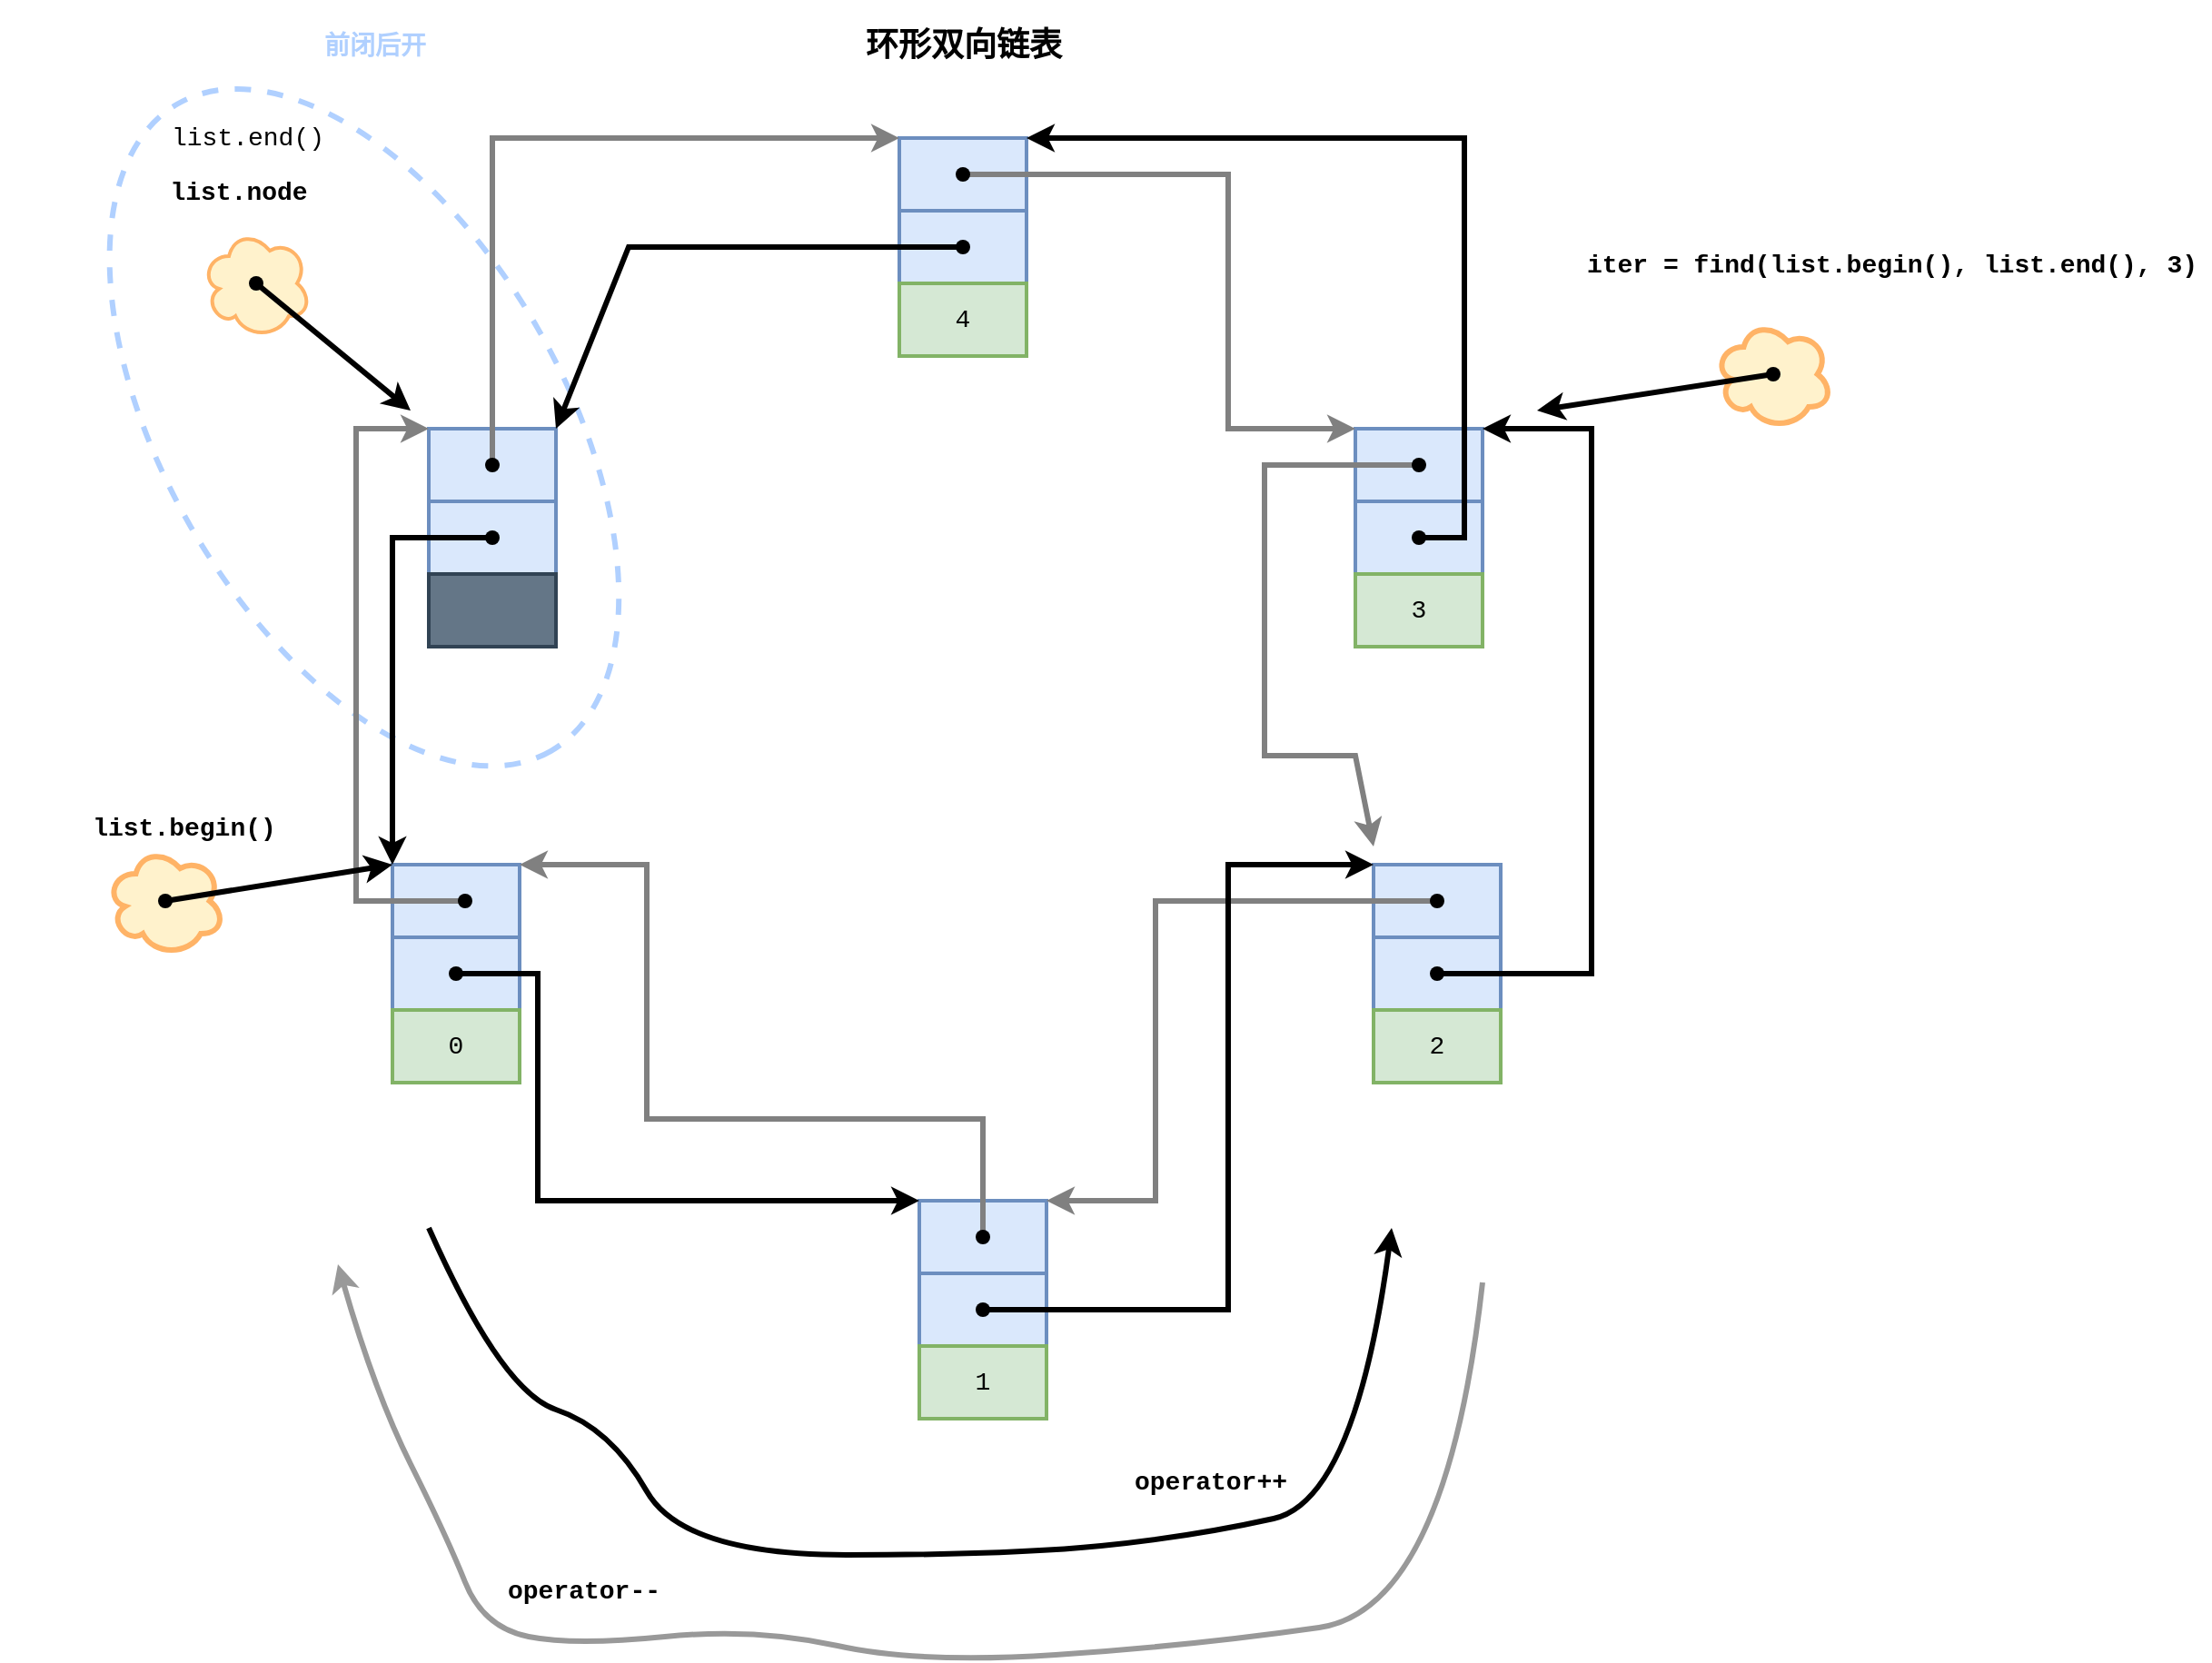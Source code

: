 <mxfile version="14.7.7" type="device"><diagram id="PVbcT4zoFR8O0-vYXRXB" name="第 1 页"><mxGraphModel dx="1721" dy="1778" grid="1" gridSize="10" guides="1" tooltips="1" connect="1" arrows="1" fold="1" page="1" pageScale="1" pageWidth="827" pageHeight="1169" math="0" shadow="0"><root><mxCell id="0"/><mxCell id="1" parent="0"/><mxCell id="uBNQmnXdJPleR9ll9HC0-54" value="" style="ellipse;whiteSpace=wrap;html=1;strokeWidth=3;fillColor=none;rotation=60;dashed=1;strokeColor=#B0D0FF;" vertex="1" parent="1"><mxGeometry x="-121.16" y="-10.67" width="411.24" height="220" as="geometry"/></mxCell><mxCell id="uBNQmnXdJPleR9ll9HC0-64" value="" style="ellipse;shape=cloud;whiteSpace=wrap;html=1;strokeWidth=3;fillColor=#fff2cc;strokeColor=#FFB366;" vertex="1" parent="1"><mxGeometry x="-57.5" y="330" width="65" height="60" as="geometry"/></mxCell><mxCell id="uBNQmnXdJPleR9ll9HC0-1" value="" style="rounded=0;whiteSpace=wrap;html=1;strokeWidth=2;fillColor=#dae8fc;strokeColor=#6c8ebf;" vertex="1" parent="1"><mxGeometry x="100" y="340" width="70" height="40" as="geometry"/></mxCell><mxCell id="uBNQmnXdJPleR9ll9HC0-2" value="" style="rounded=0;whiteSpace=wrap;html=1;strokeWidth=2;fillColor=#dae8fc;strokeColor=#6c8ebf;" vertex="1" parent="1"><mxGeometry x="100" y="380" width="70" height="40" as="geometry"/></mxCell><mxCell id="uBNQmnXdJPleR9ll9HC0-3" value="&lt;font style=&quot;font-size: 14px&quot; face=&quot;Courier New&quot;&gt;0&lt;/font&gt;" style="rounded=0;whiteSpace=wrap;html=1;strokeWidth=2;fillColor=#d5e8d4;strokeColor=#82b366;" vertex="1" parent="1"><mxGeometry x="100" y="420" width="70" height="40" as="geometry"/></mxCell><mxCell id="uBNQmnXdJPleR9ll9HC0-4" value="" style="rounded=0;whiteSpace=wrap;html=1;strokeWidth=2;fillColor=#dae8fc;strokeColor=#6c8ebf;" vertex="1" parent="1"><mxGeometry x="120" y="100" width="70" height="40" as="geometry"/></mxCell><mxCell id="uBNQmnXdJPleR9ll9HC0-5" value="" style="rounded=0;whiteSpace=wrap;html=1;strokeWidth=2;fillColor=#dae8fc;strokeColor=#6c8ebf;" vertex="1" parent="1"><mxGeometry x="120" y="140" width="70" height="40" as="geometry"/></mxCell><mxCell id="uBNQmnXdJPleR9ll9HC0-6" value="" style="rounded=0;whiteSpace=wrap;html=1;strokeWidth=2;fillColor=#647687;strokeColor=#314354;fontColor=#ffffff;" vertex="1" parent="1"><mxGeometry x="120" y="180" width="70" height="40" as="geometry"/></mxCell><mxCell id="uBNQmnXdJPleR9ll9HC0-7" value="" style="rounded=0;whiteSpace=wrap;html=1;strokeWidth=2;fillColor=#dae8fc;strokeColor=#6c8ebf;" vertex="1" parent="1"><mxGeometry x="390" y="525" width="70" height="40" as="geometry"/></mxCell><mxCell id="uBNQmnXdJPleR9ll9HC0-8" value="" style="rounded=0;whiteSpace=wrap;html=1;strokeWidth=2;fillColor=#dae8fc;strokeColor=#6c8ebf;" vertex="1" parent="1"><mxGeometry x="390" y="565" width="70" height="40" as="geometry"/></mxCell><mxCell id="uBNQmnXdJPleR9ll9HC0-9" value="&lt;font style=&quot;font-size: 14px&quot; face=&quot;Courier New&quot;&gt;1&lt;/font&gt;" style="rounded=0;whiteSpace=wrap;html=1;strokeWidth=2;fillColor=#d5e8d4;strokeColor=#82b366;" vertex="1" parent="1"><mxGeometry x="390" y="605" width="70" height="40" as="geometry"/></mxCell><mxCell id="uBNQmnXdJPleR9ll9HC0-10" value="" style="rounded=0;whiteSpace=wrap;html=1;strokeWidth=2;fillColor=#dae8fc;strokeColor=#6c8ebf;" vertex="1" parent="1"><mxGeometry x="640" y="340" width="70" height="40" as="geometry"/></mxCell><mxCell id="uBNQmnXdJPleR9ll9HC0-11" value="" style="rounded=0;whiteSpace=wrap;html=1;strokeWidth=2;fillColor=#dae8fc;strokeColor=#6c8ebf;" vertex="1" parent="1"><mxGeometry x="640" y="380" width="70" height="40" as="geometry"/></mxCell><mxCell id="uBNQmnXdJPleR9ll9HC0-12" value="&lt;font face=&quot;Courier New&quot; style=&quot;font-size: 14px&quot;&gt;2&lt;/font&gt;" style="rounded=0;whiteSpace=wrap;html=1;strokeWidth=2;fillColor=#d5e8d4;strokeColor=#82b366;" vertex="1" parent="1"><mxGeometry x="640" y="420" width="70" height="40" as="geometry"/></mxCell><mxCell id="uBNQmnXdJPleR9ll9HC0-13" value="" style="rounded=0;whiteSpace=wrap;html=1;strokeWidth=2;fillColor=#dae8fc;strokeColor=#6c8ebf;" vertex="1" parent="1"><mxGeometry x="630" y="100" width="70" height="40" as="geometry"/></mxCell><mxCell id="uBNQmnXdJPleR9ll9HC0-14" value="" style="rounded=0;whiteSpace=wrap;html=1;strokeWidth=2;fillColor=#dae8fc;strokeColor=#6c8ebf;" vertex="1" parent="1"><mxGeometry x="630" y="140" width="70" height="40" as="geometry"/></mxCell><mxCell id="uBNQmnXdJPleR9ll9HC0-15" value="&lt;font face=&quot;Courier New&quot; style=&quot;font-size: 14px&quot;&gt;3&lt;/font&gt;" style="rounded=0;whiteSpace=wrap;html=1;strokeWidth=2;fillColor=#d5e8d4;strokeColor=#82b366;" vertex="1" parent="1"><mxGeometry x="630" y="180" width="70" height="40" as="geometry"/></mxCell><mxCell id="uBNQmnXdJPleR9ll9HC0-16" value="" style="rounded=0;whiteSpace=wrap;html=1;strokeWidth=2;fillColor=#dae8fc;strokeColor=#6c8ebf;" vertex="1" parent="1"><mxGeometry x="379" y="-60" width="70" height="40" as="geometry"/></mxCell><mxCell id="uBNQmnXdJPleR9ll9HC0-17" value="" style="rounded=0;whiteSpace=wrap;html=1;strokeWidth=2;fillColor=#dae8fc;strokeColor=#6c8ebf;" vertex="1" parent="1"><mxGeometry x="379" y="-20" width="70" height="40" as="geometry"/></mxCell><mxCell id="uBNQmnXdJPleR9ll9HC0-18" value="&lt;font face=&quot;Courier New&quot; style=&quot;font-size: 14px&quot;&gt;4&lt;/font&gt;" style="rounded=0;whiteSpace=wrap;html=1;strokeWidth=2;fillColor=#d5e8d4;strokeColor=#82b366;" vertex="1" parent="1"><mxGeometry x="379" y="20" width="70" height="40" as="geometry"/></mxCell><mxCell id="uBNQmnXdJPleR9ll9HC0-20" value="" style="ellipse;shape=cloud;whiteSpace=wrap;html=1;strokeWidth=2;fillColor=#fff2cc;strokeColor=#FFB366;" vertex="1" parent="1"><mxGeometry x="-5" y="-10" width="60" height="60" as="geometry"/></mxCell><mxCell id="uBNQmnXdJPleR9ll9HC0-36" style="edgeStyle=none;rounded=0;orthogonalLoop=1;jettySize=auto;html=1;strokeWidth=3;entryX=0;entryY=0;entryDx=0;entryDy=0;strokeColor=#808080;" edge="1" parent="1" source="uBNQmnXdJPleR9ll9HC0-23" target="uBNQmnXdJPleR9ll9HC0-16"><mxGeometry relative="1" as="geometry"><Array as="points"><mxPoint x="155" y="-60"/></Array></mxGeometry></mxCell><mxCell id="uBNQmnXdJPleR9ll9HC0-23" value="" style="shape=waypoint;sketch=0;fillStyle=solid;size=6;pointerEvents=1;points=[];fillColor=none;resizable=0;rotatable=0;perimeter=centerPerimeter;snapToPoint=1;strokeWidth=2;" vertex="1" parent="1"><mxGeometry x="135" y="100" width="40" height="40" as="geometry"/></mxCell><mxCell id="uBNQmnXdJPleR9ll9HC0-39" style="edgeStyle=none;rounded=0;orthogonalLoop=1;jettySize=auto;html=1;entryX=0;entryY=0;entryDx=0;entryDy=0;strokeColor=#000000;strokeWidth=3;" edge="1" parent="1" source="uBNQmnXdJPleR9ll9HC0-24" target="uBNQmnXdJPleR9ll9HC0-1"><mxGeometry relative="1" as="geometry"><Array as="points"><mxPoint x="100" y="160"/><mxPoint x="100" y="190"/><mxPoint x="100" y="230"/></Array></mxGeometry></mxCell><mxCell id="uBNQmnXdJPleR9ll9HC0-24" value="" style="shape=waypoint;sketch=0;fillStyle=solid;size=6;pointerEvents=1;points=[];fillColor=none;resizable=0;rotatable=0;perimeter=centerPerimeter;snapToPoint=1;strokeWidth=2;" vertex="1" parent="1"><mxGeometry x="135" y="140" width="40" height="40" as="geometry"/></mxCell><mxCell id="uBNQmnXdJPleR9ll9HC0-35" style="edgeStyle=none;rounded=0;orthogonalLoop=1;jettySize=auto;html=1;entryX=0;entryY=0;entryDx=0;entryDy=0;strokeWidth=3;strokeColor=#808080;" edge="1" parent="1" source="uBNQmnXdJPleR9ll9HC0-25" target="uBNQmnXdJPleR9ll9HC0-4"><mxGeometry relative="1" as="geometry"><Array as="points"><mxPoint x="80" y="360"/><mxPoint x="80" y="280"/><mxPoint x="80" y="100"/></Array></mxGeometry></mxCell><mxCell id="uBNQmnXdJPleR9ll9HC0-25" value="" style="shape=waypoint;sketch=0;fillStyle=solid;size=6;pointerEvents=1;points=[];fillColor=none;resizable=0;rotatable=0;perimeter=centerPerimeter;snapToPoint=1;strokeWidth=2;" vertex="1" parent="1"><mxGeometry x="120" y="340" width="40" height="40" as="geometry"/></mxCell><mxCell id="uBNQmnXdJPleR9ll9HC0-40" style="edgeStyle=none;rounded=0;orthogonalLoop=1;jettySize=auto;html=1;entryX=0;entryY=0;entryDx=0;entryDy=0;strokeColor=#000000;strokeWidth=3;" edge="1" parent="1" source="uBNQmnXdJPleR9ll9HC0-26" target="uBNQmnXdJPleR9ll9HC0-7"><mxGeometry relative="1" as="geometry"><Array as="points"><mxPoint x="180" y="400"/><mxPoint x="180" y="525"/></Array></mxGeometry></mxCell><mxCell id="uBNQmnXdJPleR9ll9HC0-26" value="" style="shape=waypoint;sketch=0;fillStyle=solid;size=6;pointerEvents=1;points=[];fillColor=none;resizable=0;rotatable=0;perimeter=centerPerimeter;snapToPoint=1;strokeWidth=2;" vertex="1" parent="1"><mxGeometry x="115" y="380" width="40" height="40" as="geometry"/></mxCell><mxCell id="uBNQmnXdJPleR9ll9HC0-44" style="edgeStyle=none;rounded=0;orthogonalLoop=1;jettySize=auto;html=1;entryX=0;entryY=0;entryDx=0;entryDy=0;strokeWidth=3;strokeColor=#808080;" edge="1" parent="1" source="uBNQmnXdJPleR9ll9HC0-27" target="uBNQmnXdJPleR9ll9HC0-13"><mxGeometry relative="1" as="geometry"><Array as="points"><mxPoint x="560" y="-40"/><mxPoint x="560" y="100"/></Array></mxGeometry></mxCell><mxCell id="uBNQmnXdJPleR9ll9HC0-27" value="" style="shape=waypoint;sketch=0;fillStyle=solid;size=6;pointerEvents=1;points=[];fillColor=none;resizable=0;rotatable=0;perimeter=centerPerimeter;snapToPoint=1;strokeWidth=2;" vertex="1" parent="1"><mxGeometry x="394" y="-60" width="40" height="40" as="geometry"/></mxCell><mxCell id="uBNQmnXdJPleR9ll9HC0-37" style="edgeStyle=none;rounded=0;orthogonalLoop=1;jettySize=auto;html=1;entryX=1;entryY=0;entryDx=0;entryDy=0;strokeWidth=3;" edge="1" parent="1" source="uBNQmnXdJPleR9ll9HC0-28" target="uBNQmnXdJPleR9ll9HC0-4"><mxGeometry relative="1" as="geometry"><Array as="points"><mxPoint x="230"/></Array></mxGeometry></mxCell><mxCell id="uBNQmnXdJPleR9ll9HC0-28" value="" style="shape=waypoint;sketch=0;fillStyle=solid;size=6;pointerEvents=1;points=[];fillColor=none;resizable=0;rotatable=0;perimeter=centerPerimeter;snapToPoint=1;strokeWidth=2;" vertex="1" parent="1"><mxGeometry x="394" y="-20" width="40" height="40" as="geometry"/></mxCell><mxCell id="uBNQmnXdJPleR9ll9HC0-45" style="edgeStyle=none;rounded=0;orthogonalLoop=1;jettySize=auto;html=1;entryX=1;entryY=0;entryDx=0;entryDy=0;strokeWidth=3;exitX=0.576;exitY=0.61;exitDx=0;exitDy=0;exitPerimeter=0;" edge="1" parent="1" source="uBNQmnXdJPleR9ll9HC0-30" target="uBNQmnXdJPleR9ll9HC0-16"><mxGeometry relative="1" as="geometry"><Array as="points"><mxPoint x="690" y="160"/><mxPoint x="690" y="-60"/><mxPoint x="630" y="-60"/></Array></mxGeometry></mxCell><mxCell id="uBNQmnXdJPleR9ll9HC0-46" style="edgeStyle=none;rounded=0;orthogonalLoop=1;jettySize=auto;html=1;strokeWidth=3;strokeColor=#808080;" edge="1" parent="1" source="uBNQmnXdJPleR9ll9HC0-29"><mxGeometry relative="1" as="geometry"><mxPoint x="640" y="330" as="targetPoint"/><Array as="points"><mxPoint x="580" y="120"/><mxPoint x="580" y="200"/><mxPoint x="580" y="280"/><mxPoint x="630" y="280"/></Array></mxGeometry></mxCell><mxCell id="uBNQmnXdJPleR9ll9HC0-29" value="" style="shape=waypoint;sketch=0;fillStyle=solid;size=6;pointerEvents=1;points=[];fillColor=none;resizable=0;rotatable=0;perimeter=centerPerimeter;snapToPoint=1;strokeWidth=2;" vertex="1" parent="1"><mxGeometry x="645" y="100" width="40" height="40" as="geometry"/></mxCell><mxCell id="uBNQmnXdJPleR9ll9HC0-30" value="" style="shape=waypoint;sketch=0;fillStyle=solid;size=6;pointerEvents=1;points=[];fillColor=none;resizable=0;rotatable=0;perimeter=centerPerimeter;snapToPoint=1;strokeWidth=2;" vertex="1" parent="1"><mxGeometry x="645" y="140" width="40" height="40" as="geometry"/></mxCell><mxCell id="uBNQmnXdJPleR9ll9HC0-48" style="edgeStyle=none;rounded=0;orthogonalLoop=1;jettySize=auto;html=1;entryX=1;entryY=0;entryDx=0;entryDy=0;strokeWidth=3;strokeColor=#808080;" edge="1" parent="1" source="uBNQmnXdJPleR9ll9HC0-31" target="uBNQmnXdJPleR9ll9HC0-7"><mxGeometry relative="1" as="geometry"><Array as="points"><mxPoint x="520" y="360"/><mxPoint x="520" y="525"/></Array></mxGeometry></mxCell><mxCell id="uBNQmnXdJPleR9ll9HC0-31" value="" style="shape=waypoint;sketch=0;fillStyle=solid;size=6;pointerEvents=1;points=[];fillColor=none;resizable=0;rotatable=0;perimeter=centerPerimeter;snapToPoint=1;strokeWidth=2;" vertex="1" parent="1"><mxGeometry x="655" y="340" width="40" height="40" as="geometry"/></mxCell><mxCell id="uBNQmnXdJPleR9ll9HC0-43" style="edgeStyle=none;rounded=0;orthogonalLoop=1;jettySize=auto;html=1;entryX=1;entryY=0;entryDx=0;entryDy=0;strokeColor=#000000;strokeWidth=3;" edge="1" parent="1" source="uBNQmnXdJPleR9ll9HC0-32" target="uBNQmnXdJPleR9ll9HC0-13"><mxGeometry relative="1" as="geometry"><Array as="points"><mxPoint x="760" y="400"/><mxPoint x="760" y="250"/><mxPoint x="760" y="100"/></Array></mxGeometry></mxCell><mxCell id="uBNQmnXdJPleR9ll9HC0-32" value="" style="shape=waypoint;sketch=0;fillStyle=solid;size=6;pointerEvents=1;points=[];fillColor=none;resizable=0;rotatable=0;perimeter=centerPerimeter;snapToPoint=1;strokeWidth=2;" vertex="1" parent="1"><mxGeometry x="655" y="380" width="40" height="40" as="geometry"/></mxCell><mxCell id="uBNQmnXdJPleR9ll9HC0-47" style="edgeStyle=none;rounded=0;orthogonalLoop=1;jettySize=auto;html=1;entryX=1;entryY=0;entryDx=0;entryDy=0;strokeWidth=3;strokeColor=#808080;" edge="1" parent="1" source="uBNQmnXdJPleR9ll9HC0-33" target="uBNQmnXdJPleR9ll9HC0-1"><mxGeometry relative="1" as="geometry"><Array as="points"><mxPoint x="425" y="480"/><mxPoint x="240" y="480"/><mxPoint x="240" y="340"/></Array></mxGeometry></mxCell><mxCell id="uBNQmnXdJPleR9ll9HC0-33" value="" style="shape=waypoint;sketch=0;fillStyle=solid;size=6;pointerEvents=1;points=[];fillColor=none;resizable=0;rotatable=0;perimeter=centerPerimeter;snapToPoint=1;strokeWidth=2;" vertex="1" parent="1"><mxGeometry x="405" y="525" width="40" height="40" as="geometry"/></mxCell><mxCell id="uBNQmnXdJPleR9ll9HC0-42" style="edgeStyle=none;rounded=0;orthogonalLoop=1;jettySize=auto;html=1;entryX=0;entryY=0;entryDx=0;entryDy=0;strokeColor=#000000;strokeWidth=3;" edge="1" parent="1" source="uBNQmnXdJPleR9ll9HC0-34" target="uBNQmnXdJPleR9ll9HC0-10"><mxGeometry relative="1" as="geometry"><Array as="points"><mxPoint x="560" y="585"/><mxPoint x="560" y="340"/></Array></mxGeometry></mxCell><mxCell id="uBNQmnXdJPleR9ll9HC0-34" value="" style="shape=waypoint;sketch=0;fillStyle=solid;size=6;pointerEvents=1;points=[];fillColor=none;resizable=0;rotatable=0;perimeter=centerPerimeter;snapToPoint=1;strokeWidth=2;" vertex="1" parent="1"><mxGeometry x="405" y="565" width="40" height="40" as="geometry"/></mxCell><mxCell id="uBNQmnXdJPleR9ll9HC0-49" value="&lt;font style=&quot;font-size: 14px&quot; face=&quot;Courier New&quot;&gt;&lt;b&gt;list.node&lt;/b&gt;&lt;/font&gt;" style="text;html=1;align=center;verticalAlign=middle;resizable=0;points=[];autosize=1;strokeColor=none;" vertex="1" parent="1"><mxGeometry x="-30" y="-40" width="90" height="20" as="geometry"/></mxCell><mxCell id="uBNQmnXdJPleR9ll9HC0-50" value="&lt;font style=&quot;font-size: 14px&quot; face=&quot;Courier New&quot;&gt;list.end()&lt;/font&gt;" style="text;html=1;align=center;verticalAlign=middle;resizable=0;points=[];autosize=1;strokeColor=none;" vertex="1" parent="1"><mxGeometry x="-30" y="-70" width="100" height="20" as="geometry"/></mxCell><mxCell id="uBNQmnXdJPleR9ll9HC0-51" value="" style="shape=waypoint;sketch=0;fillStyle=solid;size=6;pointerEvents=1;points=[];fillColor=none;resizable=0;rotatable=0;perimeter=centerPerimeter;snapToPoint=1;strokeWidth=2;" vertex="1" parent="1"><mxGeometry x="5" width="40" height="40" as="geometry"/></mxCell><mxCell id="uBNQmnXdJPleR9ll9HC0-21" style="rounded=0;orthogonalLoop=1;jettySize=auto;html=1;strokeWidth=3;exitX=0.532;exitY=0.64;exitDx=0;exitDy=0;exitPerimeter=0;" edge="1" parent="1" source="uBNQmnXdJPleR9ll9HC0-51"><mxGeometry relative="1" as="geometry"><mxPoint x="-10" y="70" as="sourcePoint"/><mxPoint x="110" y="90" as="targetPoint"/></mxGeometry></mxCell><mxCell id="uBNQmnXdJPleR9ll9HC0-55" value="&lt;font style=&quot;font-size: 14px&quot; face=&quot;Courier New&quot; color=&quot;#b0d0ff&quot;&gt;&lt;b&gt;前闭后开&lt;/b&gt;&lt;/font&gt;" style="text;html=1;align=center;verticalAlign=middle;resizable=0;points=[];autosize=1;strokeColor=none;" vertex="1" parent="1"><mxGeometry x="55" y="-120" width="70" height="20" as="geometry"/></mxCell><mxCell id="uBNQmnXdJPleR9ll9HC0-56" value="&lt;font style=&quot;font-size: 18px&quot; face=&quot;Courier New&quot;&gt;&lt;b&gt;环形双向链表&lt;/b&gt;&lt;/font&gt;" style="text;html=1;align=center;verticalAlign=middle;resizable=0;points=[];autosize=1;strokeColor=none;" vertex="1" parent="1"><mxGeometry x="354" y="-120" width="120" height="20" as="geometry"/></mxCell><mxCell id="uBNQmnXdJPleR9ll9HC0-58" value="" style="curved=1;endArrow=classic;html=1;strokeWidth=3;" edge="1" parent="1"><mxGeometry width="50" height="50" relative="1" as="geometry"><mxPoint x="120" y="540" as="sourcePoint"/><mxPoint x="650" y="540" as="targetPoint"/><Array as="points"><mxPoint x="160" y="630"/><mxPoint x="220" y="650"/><mxPoint x="260" y="720"/><mxPoint x="440" y="720"/><mxPoint x="540" y="710"/><mxPoint x="630" y="690"/></Array></mxGeometry></mxCell><mxCell id="uBNQmnXdJPleR9ll9HC0-59" value="&lt;font face=&quot;Courier New&quot; style=&quot;font-size: 14px&quot;&gt;&lt;b&gt;operator++&lt;/b&gt;&lt;/font&gt;" style="text;html=1;align=center;verticalAlign=middle;resizable=0;points=[];autosize=1;strokeColor=none;" vertex="1" parent="1"><mxGeometry x="500" y="670" width="100" height="20" as="geometry"/></mxCell><mxCell id="uBNQmnXdJPleR9ll9HC0-60" value="&lt;font style=&quot;font-size: 14px&quot; face=&quot;Courier New&quot;&gt;&lt;b&gt;list.begin()&lt;/b&gt;&lt;/font&gt;" style="text;html=1;align=center;verticalAlign=middle;resizable=0;points=[];autosize=1;strokeColor=none;" vertex="1" parent="1"><mxGeometry x="-75" y="310" width="120" height="20" as="geometry"/></mxCell><mxCell id="uBNQmnXdJPleR9ll9HC0-65" style="edgeStyle=none;rounded=0;orthogonalLoop=1;jettySize=auto;html=1;entryX=0;entryY=0;entryDx=0;entryDy=0;strokeColor=#000000;strokeWidth=3;" edge="1" parent="1" source="uBNQmnXdJPleR9ll9HC0-61" target="uBNQmnXdJPleR9ll9HC0-1"><mxGeometry relative="1" as="geometry"/></mxCell><mxCell id="uBNQmnXdJPleR9ll9HC0-61" value="" style="shape=waypoint;sketch=0;fillStyle=solid;size=6;pointerEvents=1;points=[];fillColor=none;resizable=0;rotatable=0;perimeter=centerPerimeter;snapToPoint=1;strokeWidth=2;" vertex="1" parent="1"><mxGeometry x="-45" y="340" width="40" height="40" as="geometry"/></mxCell><mxCell id="uBNQmnXdJPleR9ll9HC0-66" value="" style="ellipse;shape=cloud;whiteSpace=wrap;html=1;strokeWidth=3;fillColor=#fff2cc;strokeColor=#FFB366;" vertex="1" parent="1"><mxGeometry x="827.5" y="40" width="65" height="60" as="geometry"/></mxCell><mxCell id="uBNQmnXdJPleR9ll9HC0-67" value="&lt;font style=&quot;font-size: 14px&quot; face=&quot;Courier New&quot;&gt;&lt;b&gt;iter = find(list.begin(), list.end(), 3)&lt;/b&gt;&lt;/font&gt;" style="text;html=1;align=center;verticalAlign=middle;resizable=0;points=[];autosize=1;strokeColor=none;" vertex="1" parent="1"><mxGeometry x="750" width="350" height="20" as="geometry"/></mxCell><mxCell id="uBNQmnXdJPleR9ll9HC0-69" style="edgeStyle=none;rounded=0;orthogonalLoop=1;jettySize=auto;html=1;strokeColor=#000000;strokeWidth=3;" edge="1" parent="1" source="uBNQmnXdJPleR9ll9HC0-68"><mxGeometry relative="1" as="geometry"><mxPoint x="730" y="90" as="targetPoint"/></mxGeometry></mxCell><mxCell id="uBNQmnXdJPleR9ll9HC0-68" value="" style="shape=waypoint;sketch=0;fillStyle=solid;size=6;pointerEvents=1;points=[];fillColor=none;resizable=0;rotatable=0;perimeter=centerPerimeter;snapToPoint=1;strokeWidth=2;" vertex="1" parent="1"><mxGeometry x="840" y="50" width="40" height="40" as="geometry"/></mxCell><mxCell id="uBNQmnXdJPleR9ll9HC0-71" value="" style="curved=1;endArrow=classic;html=1;strokeWidth=3;strokeColor=#999999;" edge="1" parent="1"><mxGeometry width="50" height="50" relative="1" as="geometry"><mxPoint x="700" y="570" as="sourcePoint"/><mxPoint x="70" y="560" as="targetPoint"/><Array as="points"><mxPoint x="680" y="750"/><mxPoint x="540" y="770"/><mxPoint x="390" y="780"/><mxPoint x="300" y="760"/><mxPoint x="200" y="770"/><mxPoint x="150" y="760"/><mxPoint x="130" y="710"/><mxPoint x="90" y="630"/></Array></mxGeometry></mxCell><mxCell id="uBNQmnXdJPleR9ll9HC0-72" value="&lt;b&gt;&lt;font face=&quot;Courier New&quot; style=&quot;font-size: 14px&quot;&gt;operator--&lt;/font&gt;&lt;/b&gt;" style="text;html=1;align=center;verticalAlign=middle;resizable=0;points=[];autosize=1;strokeColor=none;" vertex="1" parent="1"><mxGeometry x="155" y="730" width="100" height="20" as="geometry"/></mxCell></root></mxGraphModel></diagram></mxfile>